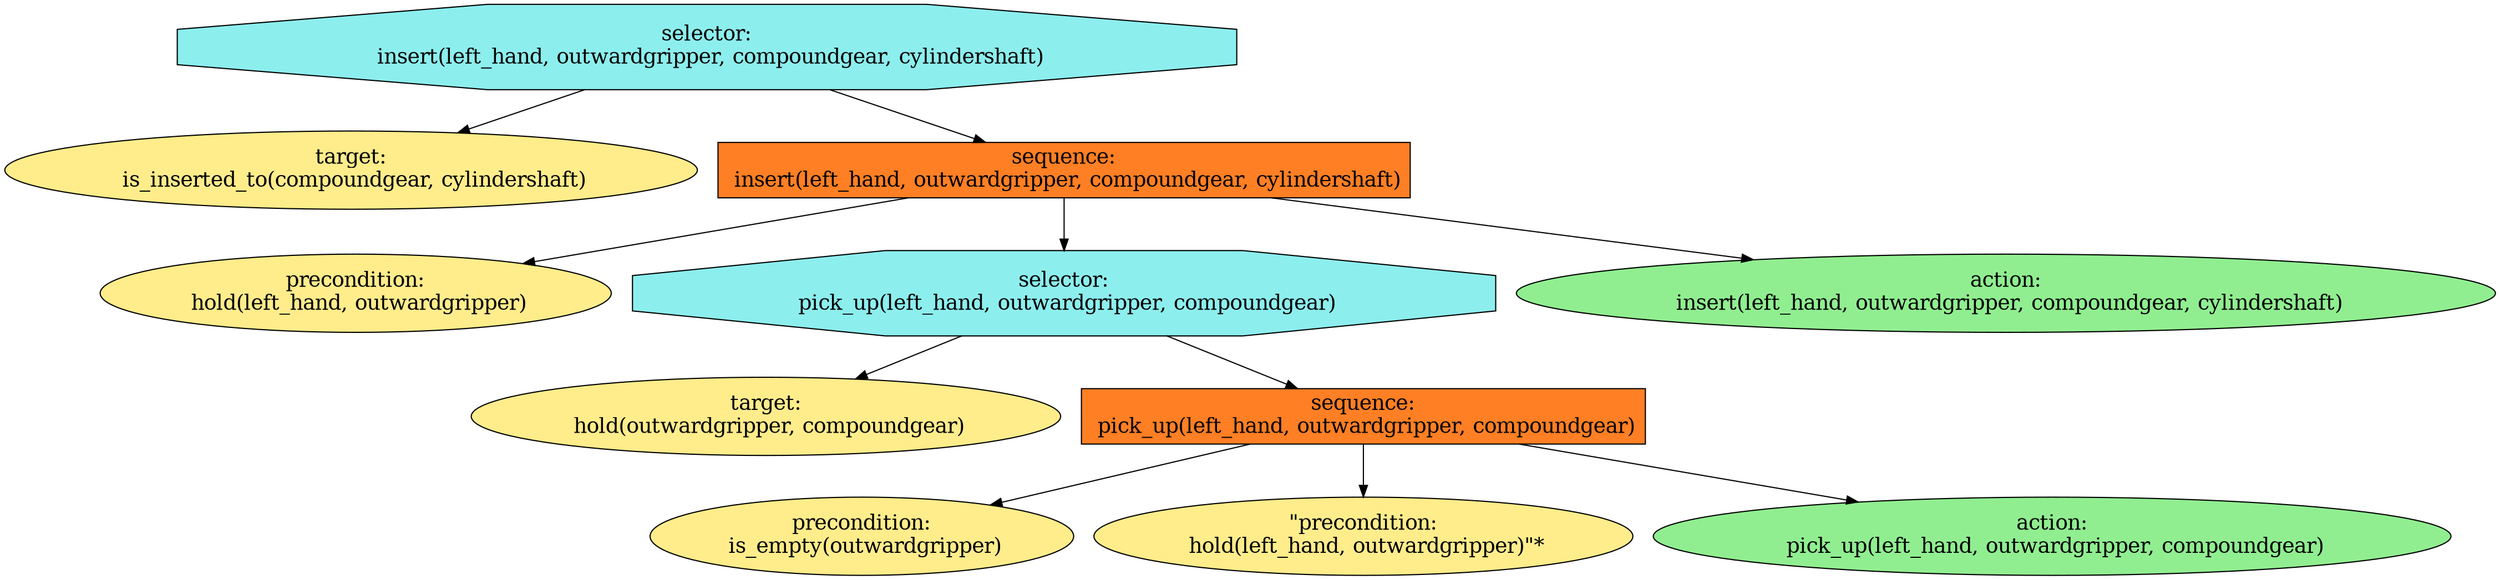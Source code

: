 digraph pastafarianism {
ordering=out;
graph [fontname="times-roman"];
node [fontname="times-roman"];
edge [fontname="times-roman"];
"selector:
 insert(left_hand, outwardgripper, compoundgear, cylindershaft)" [fillcolor=darkslategray2, fontcolor=black, fontsize=18, label="selector:
 insert(left_hand, outwardgripper, compoundgear, cylindershaft)", shape=octagon, style=filled];
"target:
 is_inserted_to(compoundgear, cylindershaft)" [fillcolor=lightgoldenrod1, fontcolor=black, fontsize=18, label="target:
 is_inserted_to(compoundgear, cylindershaft)", shape=ellipse, style=filled];
"selector:
 insert(left_hand, outwardgripper, compoundgear, cylindershaft)" -> "target:
 is_inserted_to(compoundgear, cylindershaft)";
"sequence:
 insert(left_hand, outwardgripper, compoundgear, cylindershaft)" [fillcolor=chocolate1, fontcolor=black, fontsize=18, label="sequence:
 insert(left_hand, outwardgripper, compoundgear, cylindershaft)", shape=box, style=filled];
"selector:
 insert(left_hand, outwardgripper, compoundgear, cylindershaft)" -> "sequence:
 insert(left_hand, outwardgripper, compoundgear, cylindershaft)";
"precondition:
 hold(left_hand, outwardgripper)" [fillcolor=lightgoldenrod1, fontcolor=black, fontsize=18, label="precondition:
 hold(left_hand, outwardgripper)", shape=ellipse, style=filled];
"sequence:
 insert(left_hand, outwardgripper, compoundgear, cylindershaft)" -> "precondition:
 hold(left_hand, outwardgripper)";
"selector:
 pick_up(left_hand, outwardgripper, compoundgear)" [fillcolor=darkslategray2, fontcolor=black, fontsize=18, label="selector:
 pick_up(left_hand, outwardgripper, compoundgear)", shape=octagon, style=filled];
"sequence:
 insert(left_hand, outwardgripper, compoundgear, cylindershaft)" -> "selector:
 pick_up(left_hand, outwardgripper, compoundgear)";
"target:
 hold(outwardgripper, compoundgear)" [fillcolor=lightgoldenrod1, fontcolor=black, fontsize=18, label="target:
 hold(outwardgripper, compoundgear)", shape=ellipse, style=filled];
"selector:
 pick_up(left_hand, outwardgripper, compoundgear)" -> "target:
 hold(outwardgripper, compoundgear)";
"sequence:
 pick_up(left_hand, outwardgripper, compoundgear)" [fillcolor=chocolate1, fontcolor=black, fontsize=18, label="sequence:
 pick_up(left_hand, outwardgripper, compoundgear)", shape=box, style=filled];
"selector:
 pick_up(left_hand, outwardgripper, compoundgear)" -> "sequence:
 pick_up(left_hand, outwardgripper, compoundgear)";
"precondition:
 is_empty(outwardgripper)" [fillcolor=lightgoldenrod1, fontcolor=black, fontsize=18, label="precondition:
 is_empty(outwardgripper)", shape=ellipse, style=filled];
"sequence:
 pick_up(left_hand, outwardgripper, compoundgear)" -> "precondition:
 is_empty(outwardgripper)";
"\"precondition:\n hold(left_hand, outwardgripper)\"*" [fillcolor=lightgoldenrod1, fontcolor=black, fontsize=18, label="\"precondition:\n hold(left_hand, outwardgripper)\"*", shape=ellipse, style=filled];
"sequence:
 pick_up(left_hand, outwardgripper, compoundgear)" -> "\"precondition:\n hold(left_hand, outwardgripper)\"*";
"action:
 pick_up(left_hand, outwardgripper, compoundgear)" [fillcolor=lightgreen, fontcolor=black, fontsize=18, label="action:
 pick_up(left_hand, outwardgripper, compoundgear)", shape=ellipse, style=filled];
"sequence:
 pick_up(left_hand, outwardgripper, compoundgear)" -> "action:
 pick_up(left_hand, outwardgripper, compoundgear)";
"action:
 insert(left_hand, outwardgripper, compoundgear, cylindershaft)" [fillcolor=lightgreen, fontcolor=black, fontsize=18, label="action:
 insert(left_hand, outwardgripper, compoundgear, cylindershaft)", shape=ellipse, style=filled];
"sequence:
 insert(left_hand, outwardgripper, compoundgear, cylindershaft)" -> "action:
 insert(left_hand, outwardgripper, compoundgear, cylindershaft)";
}
